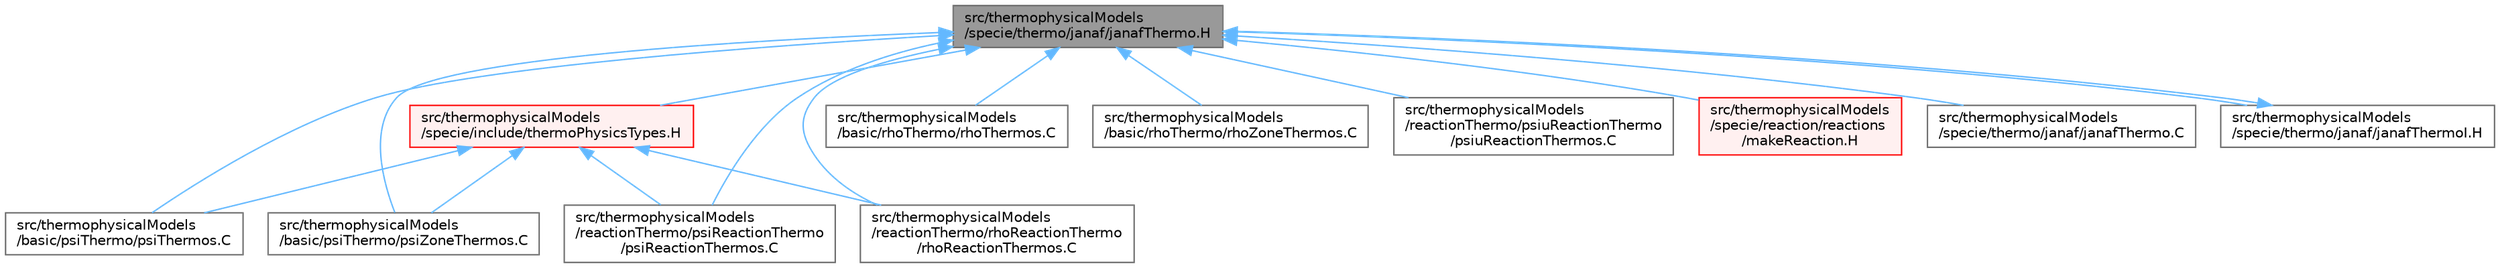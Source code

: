 digraph "src/thermophysicalModels/specie/thermo/janaf/janafThermo.H"
{
 // LATEX_PDF_SIZE
  bgcolor="transparent";
  edge [fontname=Helvetica,fontsize=10,labelfontname=Helvetica,labelfontsize=10];
  node [fontname=Helvetica,fontsize=10,shape=box,height=0.2,width=0.4];
  Node1 [id="Node000001",label="src/thermophysicalModels\l/specie/thermo/janaf/janafThermo.H",height=0.2,width=0.4,color="gray40", fillcolor="grey60", style="filled", fontcolor="black",tooltip=" "];
  Node1 -> Node2 [id="edge1_Node000001_Node000002",dir="back",color="steelblue1",style="solid",tooltip=" "];
  Node2 [id="Node000002",label="src/thermophysicalModels\l/basic/psiThermo/psiThermos.C",height=0.2,width=0.4,color="grey40", fillcolor="white", style="filled",URL="$psiThermos_8C.html",tooltip=" "];
  Node1 -> Node3 [id="edge2_Node000001_Node000003",dir="back",color="steelblue1",style="solid",tooltip=" "];
  Node3 [id="Node000003",label="src/thermophysicalModels\l/basic/psiThermo/psiZoneThermos.C",height=0.2,width=0.4,color="grey40", fillcolor="white", style="filled",URL="$psiZoneThermos_8C.html",tooltip=" "];
  Node1 -> Node4 [id="edge3_Node000001_Node000004",dir="back",color="steelblue1",style="solid",tooltip=" "];
  Node4 [id="Node000004",label="src/thermophysicalModels\l/basic/rhoThermo/rhoThermos.C",height=0.2,width=0.4,color="grey40", fillcolor="white", style="filled",URL="$rhoThermos_8C.html",tooltip=" "];
  Node1 -> Node5 [id="edge4_Node000001_Node000005",dir="back",color="steelblue1",style="solid",tooltip=" "];
  Node5 [id="Node000005",label="src/thermophysicalModels\l/basic/rhoThermo/rhoZoneThermos.C",height=0.2,width=0.4,color="grey40", fillcolor="white", style="filled",URL="$rhoZoneThermos_8C.html",tooltip=" "];
  Node1 -> Node6 [id="edge5_Node000001_Node000006",dir="back",color="steelblue1",style="solid",tooltip=" "];
  Node6 [id="Node000006",label="src/thermophysicalModels\l/reactionThermo/psiReactionThermo\l/psiReactionThermos.C",height=0.2,width=0.4,color="grey40", fillcolor="white", style="filled",URL="$psiReactionThermos_8C.html",tooltip=" "];
  Node1 -> Node7 [id="edge6_Node000001_Node000007",dir="back",color="steelblue1",style="solid",tooltip=" "];
  Node7 [id="Node000007",label="src/thermophysicalModels\l/reactionThermo/psiuReactionThermo\l/psiuReactionThermos.C",height=0.2,width=0.4,color="grey40", fillcolor="white", style="filled",URL="$psiuReactionThermos_8C.html",tooltip=" "];
  Node1 -> Node8 [id="edge7_Node000001_Node000008",dir="back",color="steelblue1",style="solid",tooltip=" "];
  Node8 [id="Node000008",label="src/thermophysicalModels\l/reactionThermo/rhoReactionThermo\l/rhoReactionThermos.C",height=0.2,width=0.4,color="grey40", fillcolor="white", style="filled",URL="$rhoReactionThermos_8C.html",tooltip=" "];
  Node1 -> Node9 [id="edge8_Node000001_Node000009",dir="back",color="steelblue1",style="solid",tooltip=" "];
  Node9 [id="Node000009",label="src/thermophysicalModels\l/specie/include/thermoPhysicsTypes.H",height=0.2,width=0.4,color="red", fillcolor="#FFF0F0", style="filled",URL="$thermoPhysicsTypes_8H.html",tooltip="Type definitions for thermo-physics models."];
  Node9 -> Node2 [id="edge9_Node000009_Node000002",dir="back",color="steelblue1",style="solid",tooltip=" "];
  Node9 -> Node3 [id="edge10_Node000009_Node000003",dir="back",color="steelblue1",style="solid",tooltip=" "];
  Node9 -> Node6 [id="edge11_Node000009_Node000006",dir="back",color="steelblue1",style="solid",tooltip=" "];
  Node9 -> Node8 [id="edge12_Node000009_Node000008",dir="back",color="steelblue1",style="solid",tooltip=" "];
  Node1 -> Node31 [id="edge13_Node000001_Node000031",dir="back",color="steelblue1",style="solid",tooltip=" "];
  Node31 [id="Node000031",label="src/thermophysicalModels\l/specie/reaction/reactions\l/makeReaction.H",height=0.2,width=0.4,color="red", fillcolor="#FFF0F0", style="filled",URL="$makeReaction_8H.html",tooltip="Macros for instantiating reactions on given thermo packages."];
  Node1 -> Node32 [id="edge14_Node000001_Node000032",dir="back",color="steelblue1",style="solid",tooltip=" "];
  Node32 [id="Node000032",label="src/thermophysicalModels\l/specie/thermo/janaf/janafThermo.C",height=0.2,width=0.4,color="grey40", fillcolor="white", style="filled",URL="$janafThermo_8C.html",tooltip=" "];
  Node1 -> Node33 [id="edge15_Node000001_Node000033",dir="back",color="steelblue1",style="solid",tooltip=" "];
  Node33 [id="Node000033",label="src/thermophysicalModels\l/specie/thermo/janaf/janafThermoI.H",height=0.2,width=0.4,color="grey40", fillcolor="white", style="filled",URL="$janafThermoI_8H.html",tooltip=" "];
  Node33 -> Node1 [id="edge16_Node000033_Node000001",dir="back",color="steelblue1",style="solid",tooltip=" "];
}
